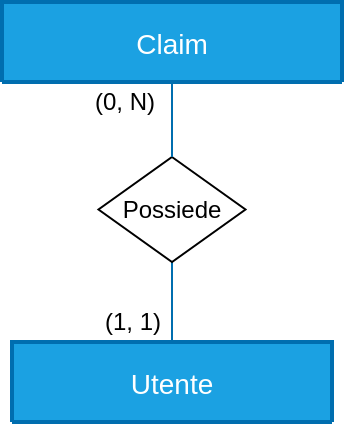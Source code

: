 <mxfile>
    <diagram id="1VxCfCVPvi8KVQ-XwNfv" name="Page-1">
        <mxGraphModel dx="744" dy="565" grid="1" gridSize="10" guides="1" tooltips="1" connect="1" arrows="1" fold="1" page="1" pageScale="1" pageWidth="827" pageHeight="1169" math="0" shadow="0">
            <root>
                <mxCell id="0"/>
                <mxCell id="1" parent="0"/>
                <mxCell id="2" value="Utente" style="swimlane;childLayout=stackLayout;horizontal=1;startSize=130;horizontalStack=0;rounded=1;fontSize=14;fontStyle=0;strokeWidth=2;resizeParent=0;resizeLast=1;shadow=0;dashed=0;align=center;fillColor=#1ba1e2;fontColor=#ffffff;strokeColor=#006EAF;" parent="1" vertex="1">
                    <mxGeometry x="320" y="180" width="160" height="40" as="geometry"/>
                </mxCell>
                <mxCell id="3" style="edgeStyle=none;html=1;exitX=0.5;exitY=1;exitDx=0;exitDy=0;entryX=0.5;entryY=0;entryDx=0;entryDy=0;endArrow=none;endFill=0;fillColor=#1ba1e2;strokeColor=#006EAF;" parent="1" source="4" target="2" edge="1">
                    <mxGeometry relative="1" as="geometry"/>
                </mxCell>
                <mxCell id="4" value="Possiede" style="shape=rhombus;perimeter=rhombusPerimeter;whiteSpace=wrap;html=1;align=center;" parent="1" vertex="1">
                    <mxGeometry x="363.25" y="87.5" width="73.5" height="52.5" as="geometry"/>
                </mxCell>
                <mxCell id="5" style="edgeStyle=none;html=1;exitX=0.5;exitY=0;exitDx=0;exitDy=0;entryX=0.5;entryY=1;entryDx=0;entryDy=0;endArrow=none;endFill=0;fillColor=#1ba1e2;strokeColor=#006EAF;" parent="1" source="4" target="8" edge="1">
                    <mxGeometry relative="1" as="geometry">
                        <mxPoint x="225" y="90" as="targetPoint"/>
                    </mxGeometry>
                </mxCell>
                <mxCell id="6" value="(1, 1)" style="text;html=1;align=center;verticalAlign=middle;resizable=0;points=[];autosize=1;" parent="1" vertex="1">
                    <mxGeometry x="360" y="160" width="40" height="20" as="geometry"/>
                </mxCell>
                <mxCell id="7" value="(0, N)" style="text;html=1;align=center;verticalAlign=middle;resizable=0;points=[];autosize=1;" parent="1" vertex="1">
                    <mxGeometry x="351" y="50" width="50" height="20" as="geometry"/>
                </mxCell>
                <mxCell id="8" value="Claim" style="swimlane;childLayout=stackLayout;horizontal=1;startSize=80;horizontalStack=0;rounded=1;fontSize=14;fontStyle=0;strokeWidth=2;resizeParent=0;resizeLast=1;shadow=0;dashed=0;align=center;fillColor=#1ba1e2;fontColor=#ffffff;strokeColor=#006EAF;" parent="1" vertex="1">
                    <mxGeometry x="315" y="10" width="170" height="40" as="geometry"/>
                </mxCell>
            </root>
        </mxGraphModel>
    </diagram>
</mxfile>